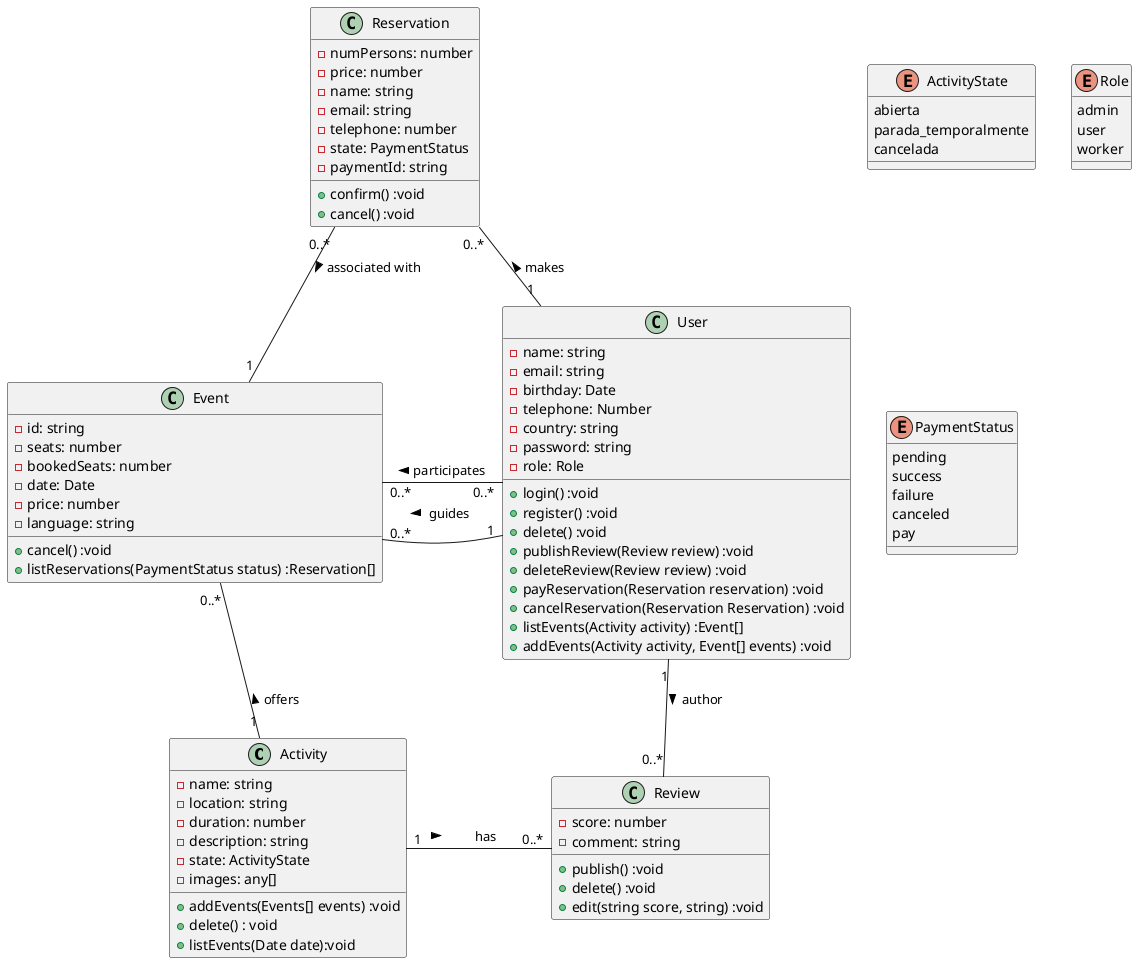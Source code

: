 @startuml

class Activity {
  - name: string
  - location: string
  - duration: number
  - description: string
  - state: ActivityState
  - images: any[]
  
  + addEvents(Events[] events) :void
  + delete() : void
  + listEvents(Date date):void
}

enum ActivityState {
  abierta
  parada_temporalmente
  cancelada
}

class Event {
  - id: string
  - seats: number
  - bookedSeats: number
  - date: Date
  - price: number
  - language: string
  
  + cancel() :void
  + listReservations(PaymentStatus status) :Reservation[]
}


class Review {
  - score: number
  - comment: string
  
  + publish() :void
  + delete() :void
  + edit(string score, string) :void
}


class User {
  - name: string
  - email: string
  - birthday: Date
  - telephone: Number
  - country: string
  - password: string
  - role: Role
  
  + login() :void
  + register() :void
  + delete() :void
  + publishReview(Review review) :void
  + deleteReview(Review review) :void
  + payReservation(Reservation reservation) :void
  + cancelReservation(Reservation Reservation) :void
  + listEvents(Activity activity) :Event[]
  + addEvents(Activity activity, Event[] events) :void
}
enum Role {
  admin
  user
  worker
}

class Reservation {
  - numPersons: number
  - price: number
  - name: string
  - email: string
  - telephone: number
  - state: PaymentStatus
  - paymentId: string
  
  + confirm() :void
  + cancel() :void
}

enum PaymentStatus {
  pending
  success
  failure
  canceled
  pay
}


Activity “1” -up- “0..*” Event : offers >
User “1” -- “0..*” Review : author >
Activity “1” -right- “0..*” Review : \t has \t >
User  “1” -up- “0..*” Reservation : makes >
User “1” -left- “0..*” Event : \r guides \r >
User “0..*” -- “0..*” Event : participates  > 
Reservation “0..*” -- “1” Event : associated with >
@enduml
